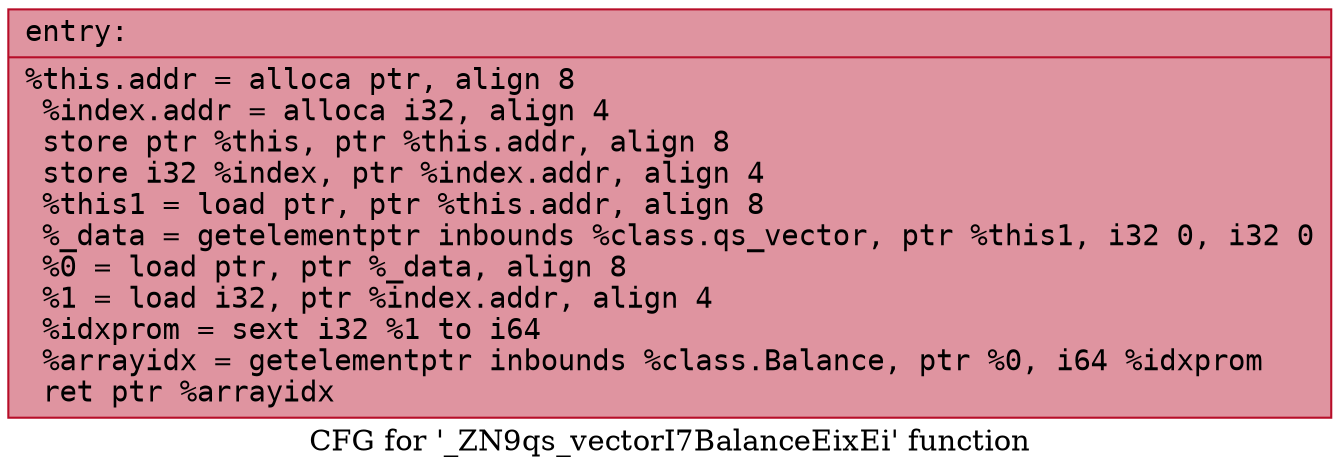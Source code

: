 digraph "CFG for '_ZN9qs_vectorI7BalanceEixEi' function" {
	label="CFG for '_ZN9qs_vectorI7BalanceEixEi' function";

	Node0x556c3c724a40 [shape=record,color="#b70d28ff", style=filled, fillcolor="#b70d2870" fontname="Courier",label="{entry:\l|  %this.addr = alloca ptr, align 8\l  %index.addr = alloca i32, align 4\l  store ptr %this, ptr %this.addr, align 8\l  store i32 %index, ptr %index.addr, align 4\l  %this1 = load ptr, ptr %this.addr, align 8\l  %_data = getelementptr inbounds %class.qs_vector, ptr %this1, i32 0, i32 0\l  %0 = load ptr, ptr %_data, align 8\l  %1 = load i32, ptr %index.addr, align 4\l  %idxprom = sext i32 %1 to i64\l  %arrayidx = getelementptr inbounds %class.Balance, ptr %0, i64 %idxprom\l  ret ptr %arrayidx\l}"];
}
